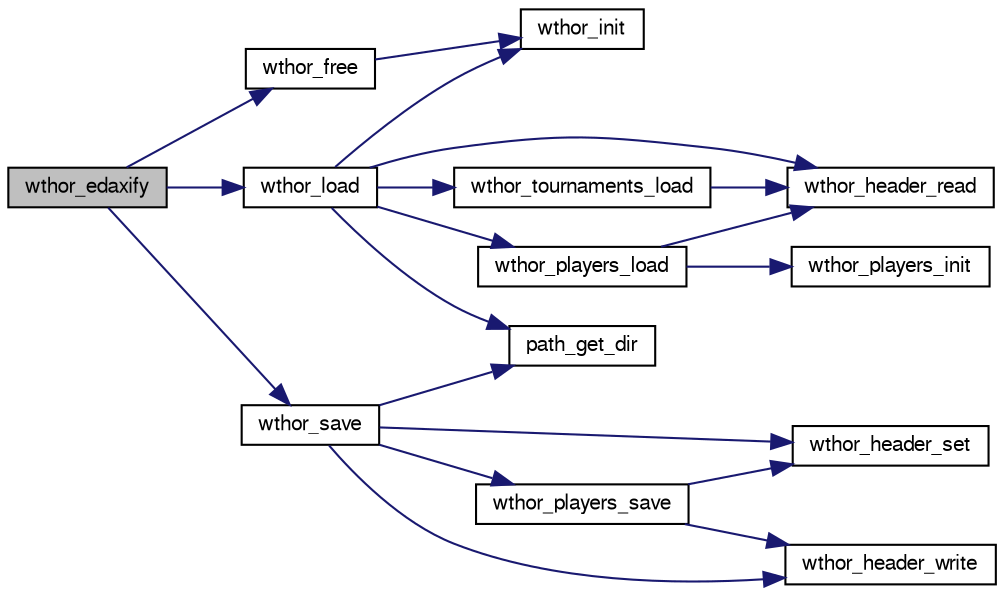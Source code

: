 digraph "wthor_edaxify"
{
 // LATEX_PDF_SIZE
  bgcolor="transparent";
  edge [fontname="FreeSans",fontsize="10",labelfontname="FreeSans",labelfontsize="10"];
  node [fontname="FreeSans",fontsize="10",shape=record];
  rankdir="LR";
  Node1 [label="wthor_edaxify",height=0.2,width=0.4,color="black", fillcolor="grey75", style="filled", fontcolor="black",tooltip="Change players to \"Edax (delorme)\" and tourney to \"Etudes\" in a wthor base."];
  Node1 -> Node2 [color="midnightblue",fontsize="10",style="solid",fontname="FreeSans"];
  Node2 [label="wthor_free",height=0.2,width=0.4,color="black",URL="$base_8c.html#ab70554f79d5ee77c8e27b36ddf87d09e",tooltip="Free a wthor base."];
  Node2 -> Node3 [color="midnightblue",fontsize="10",style="solid",fontname="FreeSans"];
  Node3 [label="wthor_init",height=0.2,width=0.4,color="black",URL="$base_8c.html#a776b78ba60f8428ffc27801dfeefb099",tooltip="Initialize a Wthor base."];
  Node1 -> Node4 [color="midnightblue",fontsize="10",style="solid",fontname="FreeSans"];
  Node4 [label="wthor_load",height=0.2,width=0.4,color="black",URL="$base_8c.html#ab5264073ced593f2bba3b557e7b7d7ab",tooltip="Load a wthor base."];
  Node4 -> Node5 [color="midnightblue",fontsize="10",style="solid",fontname="FreeSans"];
  Node5 [label="path_get_dir",height=0.2,width=0.4,color="black",URL="$util_8c.html#ae80bedfb302071967da7cecb36fece4b",tooltip="Extract the directory of a file path."];
  Node4 -> Node6 [color="midnightblue",fontsize="10",style="solid",fontname="FreeSans"];
  Node6 [label="wthor_header_read",height=0.2,width=0.4,color="black",URL="$base_8c.html#aec96f83bf10c4b1c5feeb7ff72a9e1d0",tooltip="Read wthor header."];
  Node4 -> Node3 [color="midnightblue",fontsize="10",style="solid",fontname="FreeSans"];
  Node4 -> Node7 [color="midnightblue",fontsize="10",style="solid",fontname="FreeSans"];
  Node7 [label="wthor_players_load",height=0.2,width=0.4,color="black",URL="$base_8c.html#a8455f4a29eeef31454c5a3e24ce01e3b",tooltip="Load wthor players."];
  Node7 -> Node6 [color="midnightblue",fontsize="10",style="solid",fontname="FreeSans"];
  Node7 -> Node8 [color="midnightblue",fontsize="10",style="solid",fontname="FreeSans"];
  Node8 [label="wthor_players_init",height=0.2,width=0.4,color="black",URL="$base_8c.html#a65620c8e6b37342b7ddff12682b0229d",tooltip="Init wthor players."];
  Node4 -> Node9 [color="midnightblue",fontsize="10",style="solid",fontname="FreeSans"];
  Node9 [label="wthor_tournaments_load",height=0.2,width=0.4,color="black",URL="$base_8c.html#a92e995609def4ac2616b89a4853e64b1",tooltip="Load wthor tournaments."];
  Node9 -> Node6 [color="midnightblue",fontsize="10",style="solid",fontname="FreeSans"];
  Node1 -> Node10 [color="midnightblue",fontsize="10",style="solid",fontname="FreeSans"];
  Node10 [label="wthor_save",height=0.2,width=0.4,color="black",URL="$base_8c.html#a9001f99fe2ce2e2d61369fb78d336cde",tooltip="Save a wthor base."];
  Node10 -> Node5 [color="midnightblue",fontsize="10",style="solid",fontname="FreeSans"];
  Node10 -> Node11 [color="midnightblue",fontsize="10",style="solid",fontname="FreeSans"];
  Node11 [label="wthor_header_set",height=0.2,width=0.4,color="black",URL="$base_8c.html#a6c85d29baeb23920712a581ee0b9203c",tooltip="Set wthor header."];
  Node10 -> Node12 [color="midnightblue",fontsize="10",style="solid",fontname="FreeSans"];
  Node12 [label="wthor_header_write",height=0.2,width=0.4,color="black",URL="$base_8c.html#a01ef802fbce41c9da8d796cfb29fbe59",tooltip="Read wthor header."];
  Node10 -> Node13 [color="midnightblue",fontsize="10",style="solid",fontname="FreeSans"];
  Node13 [label="wthor_players_save",height=0.2,width=0.4,color="black",URL="$base_8c.html#a14bd2a3e4b05b8d77380f571a0d09745",tooltip="Load wthor players."];
  Node13 -> Node11 [color="midnightblue",fontsize="10",style="solid",fontname="FreeSans"];
  Node13 -> Node12 [color="midnightblue",fontsize="10",style="solid",fontname="FreeSans"];
}
